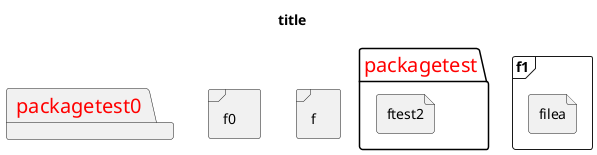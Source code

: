 {
  "sha1": "tu06gsqoka7vic1f1b20g7kivc1g8h1",
  "insertion": {
    "when": "2024-06-04T17:28:46.761Z",
    "url": "https://github.com/plantuml/plantuml/issues/1000",
    "user": "plantuml@gmail.com"
  }
}
@startuml
<style>
Package {
  FontColor red
  FontSize 20
  Fontstyle plain
}
</style>

title title 
package packagetest {
    file ftest2
}

package packagetest0 {
}

frame f
frame f0 {
}
frame f1 {
file filea
}
@enduml
